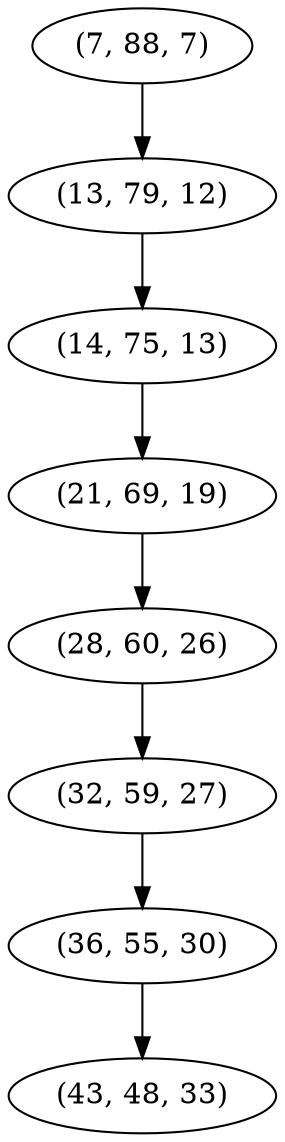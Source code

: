 digraph tree {
    "(7, 88, 7)";
    "(13, 79, 12)";
    "(14, 75, 13)";
    "(21, 69, 19)";
    "(28, 60, 26)";
    "(32, 59, 27)";
    "(36, 55, 30)";
    "(43, 48, 33)";
    "(7, 88, 7)" -> "(13, 79, 12)";
    "(13, 79, 12)" -> "(14, 75, 13)";
    "(14, 75, 13)" -> "(21, 69, 19)";
    "(21, 69, 19)" -> "(28, 60, 26)";
    "(28, 60, 26)" -> "(32, 59, 27)";
    "(32, 59, 27)" -> "(36, 55, 30)";
    "(36, 55, 30)" -> "(43, 48, 33)";
}
